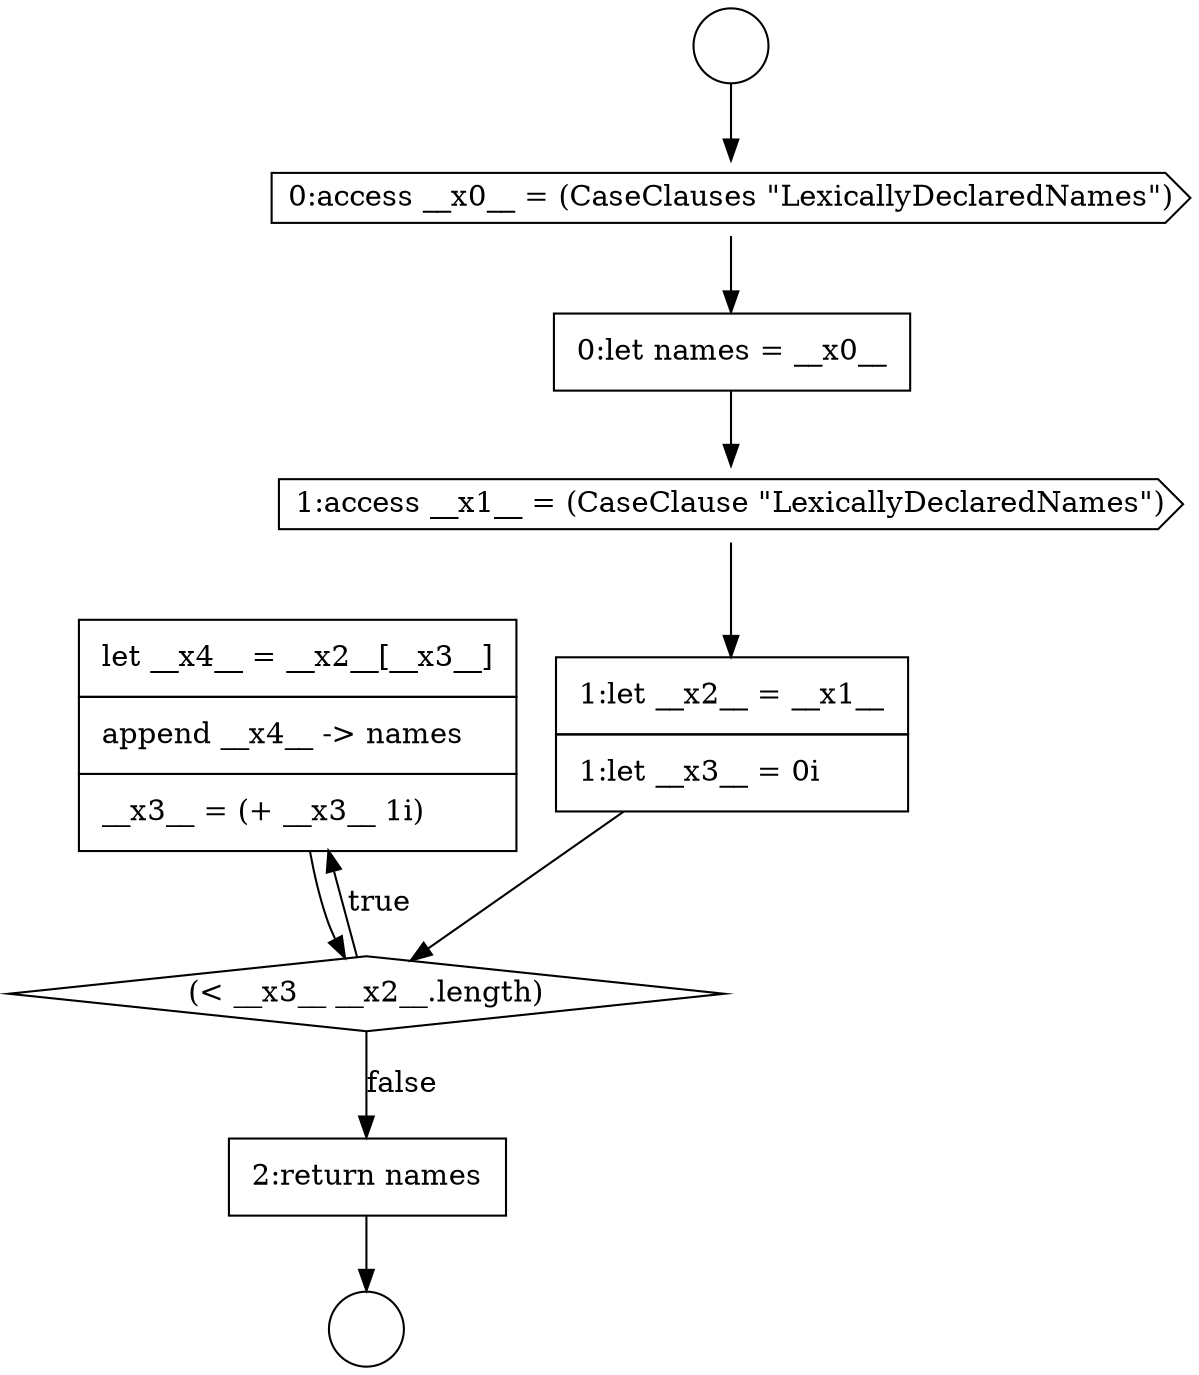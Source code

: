 digraph {
  node7377 [shape=none, margin=0, label=<<font color="black">
    <table border="0" cellborder="1" cellspacing="0" cellpadding="10">
      <tr><td align="left">let __x4__ = __x2__[__x3__]</td></tr>
      <tr><td align="left">append __x4__ -&gt; names</td></tr>
      <tr><td align="left">__x3__ = (+ __x3__ 1i)</td></tr>
    </table>
  </font>> color="black" fillcolor="white" style=filled]
  node7376 [shape=diamond, label=<<font color="black">(&lt; __x3__ __x2__.length)</font>> color="black" fillcolor="white" style=filled]
  node7378 [shape=none, margin=0, label=<<font color="black">
    <table border="0" cellborder="1" cellspacing="0" cellpadding="10">
      <tr><td align="left">2:return names</td></tr>
    </table>
  </font>> color="black" fillcolor="white" style=filled]
  node7372 [shape=cds, label=<<font color="black">0:access __x0__ = (CaseClauses &quot;LexicallyDeclaredNames&quot;)</font>> color="black" fillcolor="white" style=filled]
  node7371 [shape=circle label=" " color="black" fillcolor="white" style=filled]
  node7374 [shape=cds, label=<<font color="black">1:access __x1__ = (CaseClause &quot;LexicallyDeclaredNames&quot;)</font>> color="black" fillcolor="white" style=filled]
  node7370 [shape=circle label=" " color="black" fillcolor="white" style=filled]
  node7375 [shape=none, margin=0, label=<<font color="black">
    <table border="0" cellborder="1" cellspacing="0" cellpadding="10">
      <tr><td align="left">1:let __x2__ = __x1__</td></tr>
      <tr><td align="left">1:let __x3__ = 0i</td></tr>
    </table>
  </font>> color="black" fillcolor="white" style=filled]
  node7373 [shape=none, margin=0, label=<<font color="black">
    <table border="0" cellborder="1" cellspacing="0" cellpadding="10">
      <tr><td align="left">0:let names = __x0__</td></tr>
    </table>
  </font>> color="black" fillcolor="white" style=filled]
  node7377 -> node7376 [ color="black"]
  node7376 -> node7377 [label=<<font color="black">true</font>> color="black"]
  node7376 -> node7378 [label=<<font color="black">false</font>> color="black"]
  node7373 -> node7374 [ color="black"]
  node7370 -> node7372 [ color="black"]
  node7374 -> node7375 [ color="black"]
  node7378 -> node7371 [ color="black"]
  node7372 -> node7373 [ color="black"]
  node7375 -> node7376 [ color="black"]
}
